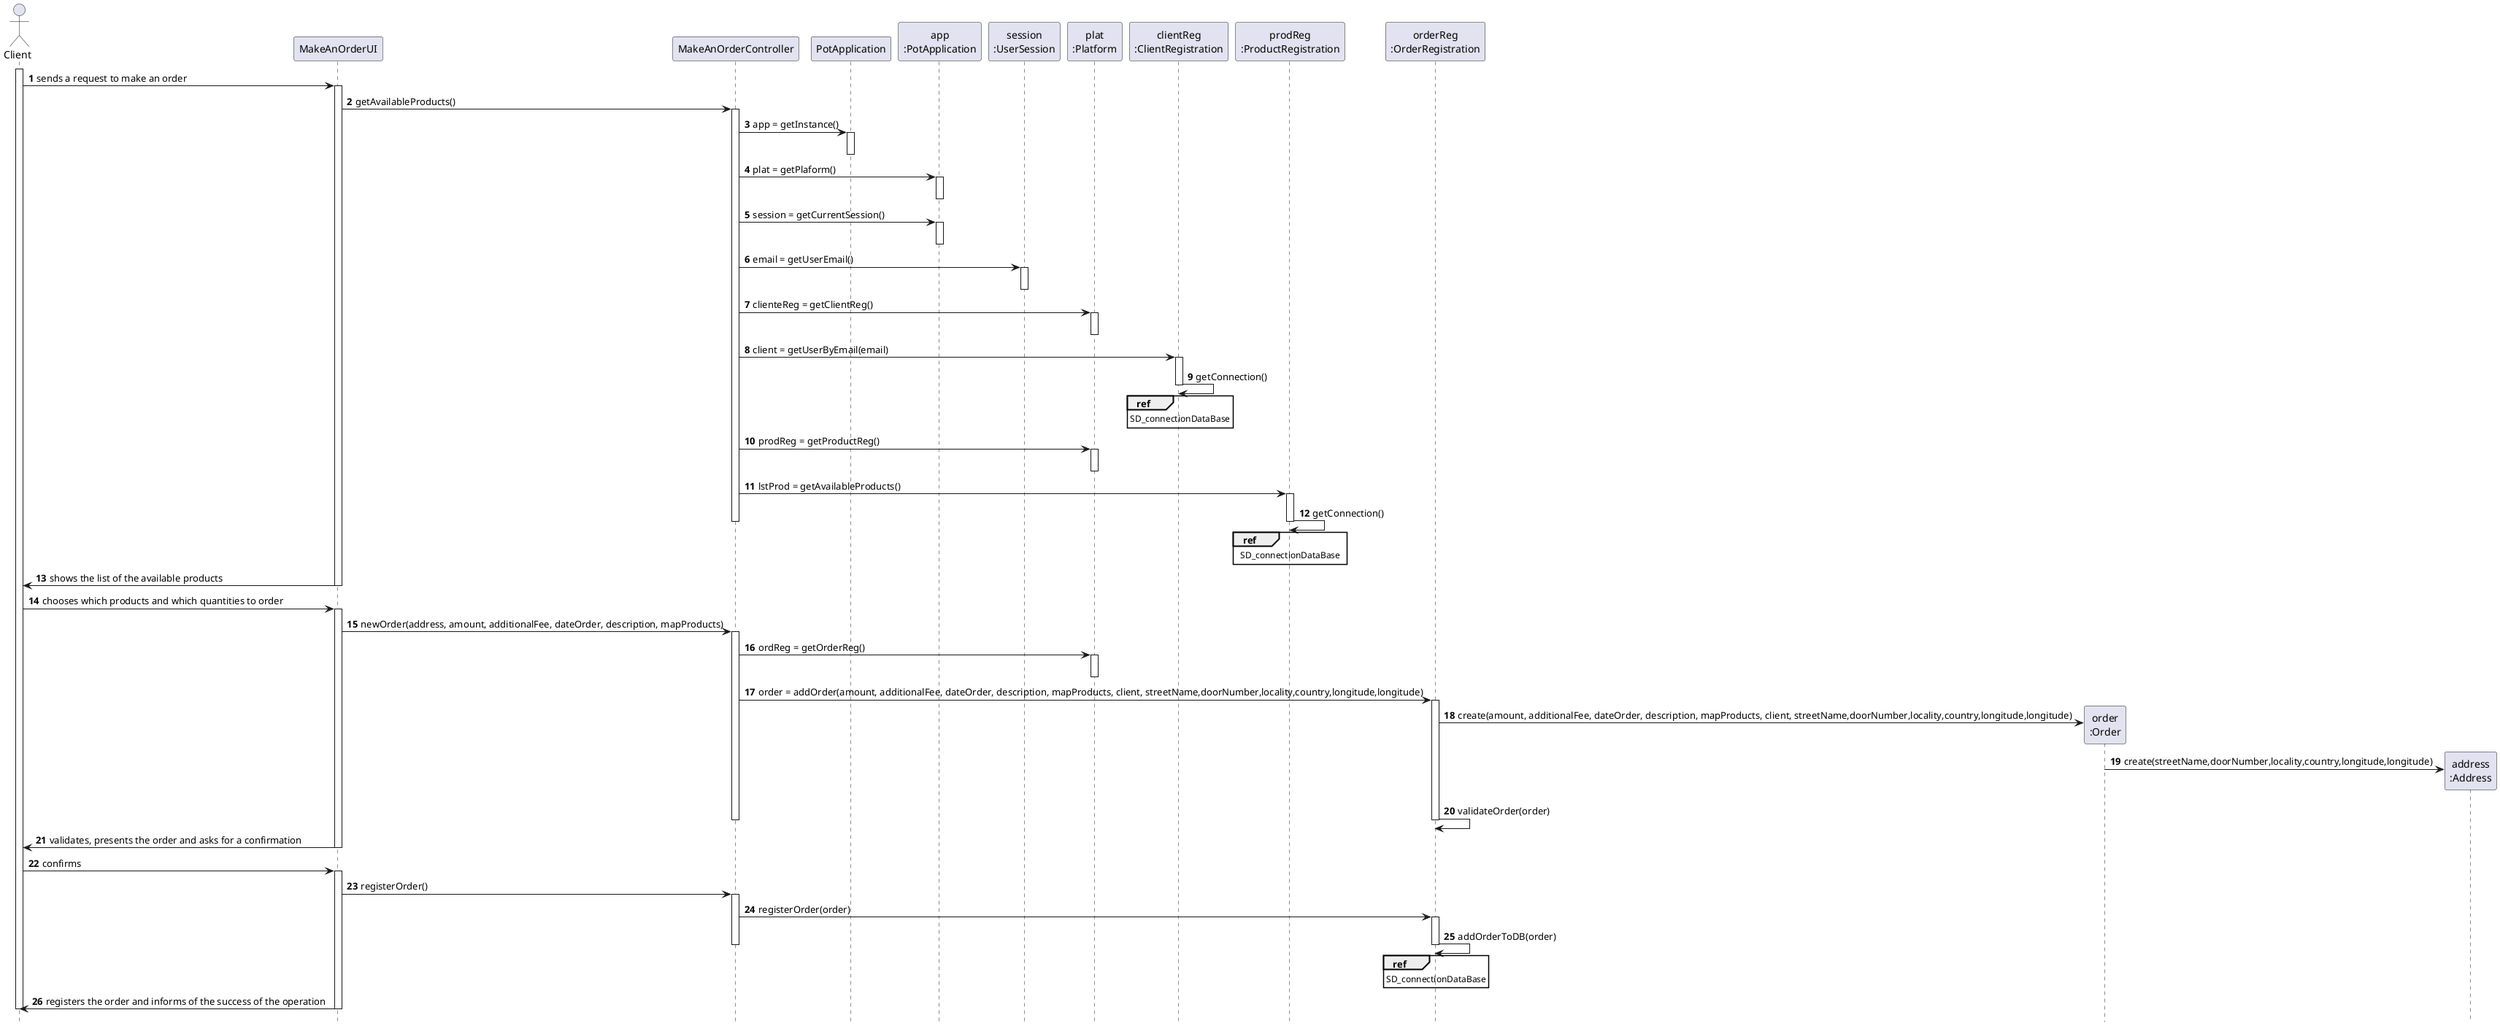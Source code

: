@startuml
autonumber
hide footbox

actor "Client" as CL

participant "MakeAnOrderUI" as UI
participant "MakeAnOrderController" as CTRL
participant "PotApplication" as _APP
participant "app\n:PotApplication" as APP
participant "session\n:UserSession" as SESSION
participant "plat\n:Platform" as PLAT
participant "clientReg\n:ClientRegistration" as CR
participant "prodReg\n:ProductRegistration" as PR
participant "orderReg\n:OrderRegistration" as OR
participant "order\n:Order" as O
participant "address\n:Address" as AD

activate CL

CL -> UI : sends a request to make an order
activate UI
UI -> CTRL : getAvailableProducts()
activate CTRL
CTRL -> _APP: app = getInstance()
activate _APP
deactivate _APP

CTRL -> APP: plat = getPlaform()
activate APP
deactivate APP

CTRL -> APP: session = getCurrentSession()
activate APP
deactivate APP

CTRL -> SESSION: email = getUserEmail()
activate SESSION
deactivate SESSION
CTRL -> PLAT : clienteReg = getClientReg()
activate PLAT
deactivate PLAT
CTRL -> CR : client = getUserByEmail(email)
activate CR
CR -> CR : getConnection()
ref over CR
SD_connectionDataBase
end ref
deactivate CR

CTRL -> PLAT : prodReg = getProductReg()
activate PLAT
deactivate PLAT
CTRL -> PR : lstProd = getAvailableProducts()
activate PR
PR -> PR : getConnection()
ref over PR
SD_connectionDataBase
end ref
deactivate PR
deactivate CTRL

UI -> CL : shows the list of the available products
deactivate UI
CL -> UI : chooses which products and which quantities to order
activate UI
UI -> CTRL : newOrder(address, amount, additionalFee, dateOrder, description, mapProducts)
activate CTRL
CTRL -> PLAT : ordReg = getOrderReg()
activate PLAT
deactivate PLAT
CTRL -> OR : order = addOrder(amount, additionalFee, dateOrder, description, mapProducts, client, streetName,doorNumber,locality,country,longitude,longitude)
activate OR
OR -> O** : create(amount, additionalFee, dateOrder, description, mapProducts, client, streetName,doorNumber,locality,country,longitude,longitude)
O -> AD** : create(streetName,doorNumber,locality,country,longitude,longitude)
OR -> OR : validateOrder(order)
deactivate OR
deactivate CTRL
UI -> CL : validates, presents the order and asks for a confirmation
deactivate UI

CL -> UI : confirms
activate UI
UI -> CTRL : registerOrder()
activate CTRL
CTRL -> OR : registerOrder(order)
activate OR
OR -> OR : addOrderToDB(order)
ref over OR
SD_connectionDataBase
end ref
deactivate OR
deactivate CTRL
UI -> CL : registers the order and informs of the success of the operation
deactivate UI
deactivate CL

@enduml